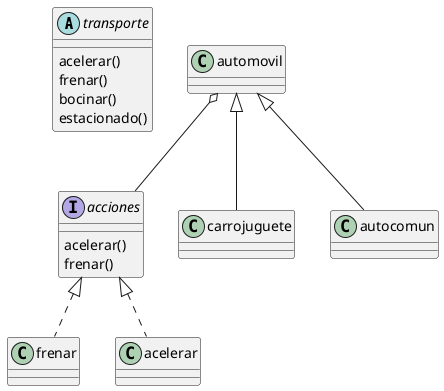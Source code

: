 @startuml

abstract transporte{
acelerar()
frenar()
bocinar()
estacionado()
}


interface acciones{
acelerar()
frenar()
}
class automovil 
automovil o-- acciones
class frenar implements acciones
class acelerar implements acciones
class carrojuguete extends automovil
class autocomun extends automovil

@enduml
